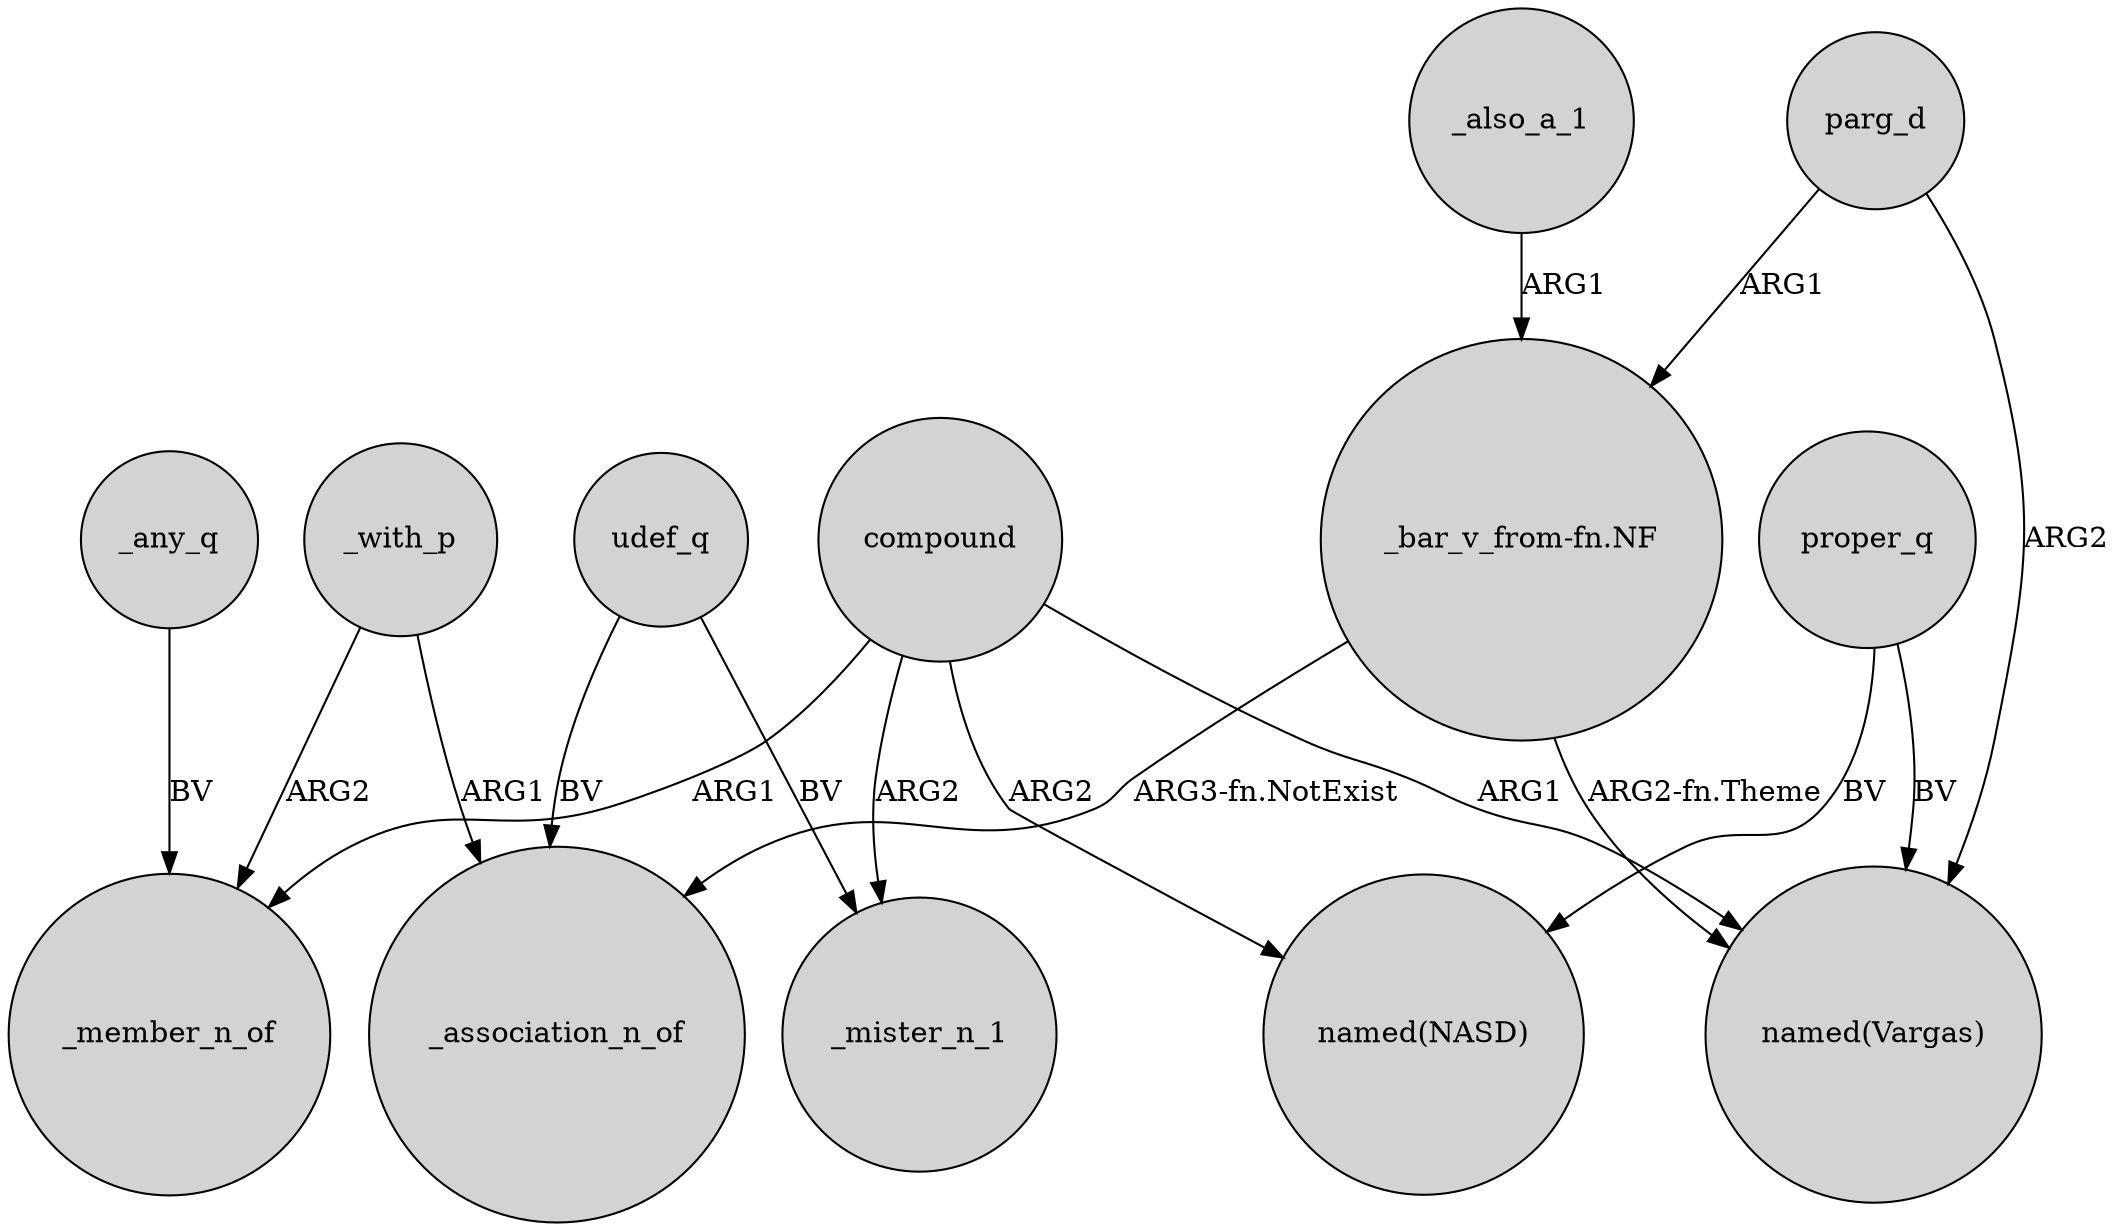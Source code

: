 digraph {
	node [shape=circle style=filled]
	_with_p -> _member_n_of [label=ARG2]
	_any_q -> _member_n_of [label=BV]
	udef_q -> _mister_n_1 [label=BV]
	"_bar_v_from-fn.NF" -> "named(Vargas)" [label="ARG2-fn.Theme"]
	"_bar_v_from-fn.NF" -> _association_n_of [label="ARG3-fn.NotExist"]
	compound -> "named(NASD)" [label=ARG2]
	_also_a_1 -> "_bar_v_from-fn.NF" [label=ARG1]
	udef_q -> _association_n_of [label=BV]
	_with_p -> _association_n_of [label=ARG1]
	parg_d -> "_bar_v_from-fn.NF" [label=ARG1]
	parg_d -> "named(Vargas)" [label=ARG2]
	compound -> "named(Vargas)" [label=ARG1]
	proper_q -> "named(NASD)" [label=BV]
	compound -> _mister_n_1 [label=ARG2]
	compound -> _member_n_of [label=ARG1]
	proper_q -> "named(Vargas)" [label=BV]
}
